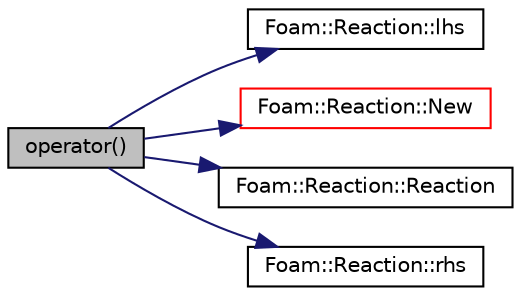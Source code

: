 digraph "operator()"
{
  bgcolor="transparent";
  edge [fontname="Helvetica",fontsize="10",labelfontname="Helvetica",labelfontsize="10"];
  node [fontname="Helvetica",fontsize="10",shape=record];
  rankdir="LR";
  Node1 [label="operator()",height=0.2,width=0.4,color="black", fillcolor="grey75", style="filled", fontcolor="black"];
  Node1 -> Node2 [color="midnightblue",fontsize="10",style="solid",fontname="Helvetica"];
  Node2 [label="Foam::Reaction::lhs",height=0.2,width=0.4,color="black",URL="$a02140.html#a1abc212f23331e7cd689dcd173a715fc"];
  Node1 -> Node3 [color="midnightblue",fontsize="10",style="solid",fontname="Helvetica"];
  Node3 [label="Foam::Reaction::New",height=0.2,width=0.4,color="red",URL="$a02140.html#aa11303643cc079fa40c4fad755aed520",tooltip="Return a pointer to new patchField created on freestore from input. "];
  Node1 -> Node4 [color="midnightblue",fontsize="10",style="solid",fontname="Helvetica"];
  Node4 [label="Foam::Reaction::Reaction",height=0.2,width=0.4,color="black",URL="$a02140.html#a33c2fc826fef7970e7ea0984c566b273",tooltip="Construct from components. "];
  Node1 -> Node5 [color="midnightblue",fontsize="10",style="solid",fontname="Helvetica"];
  Node5 [label="Foam::Reaction::rhs",height=0.2,width=0.4,color="black",URL="$a02140.html#aa63a0b959ae5fa84f216315302b5c4ee"];
}
